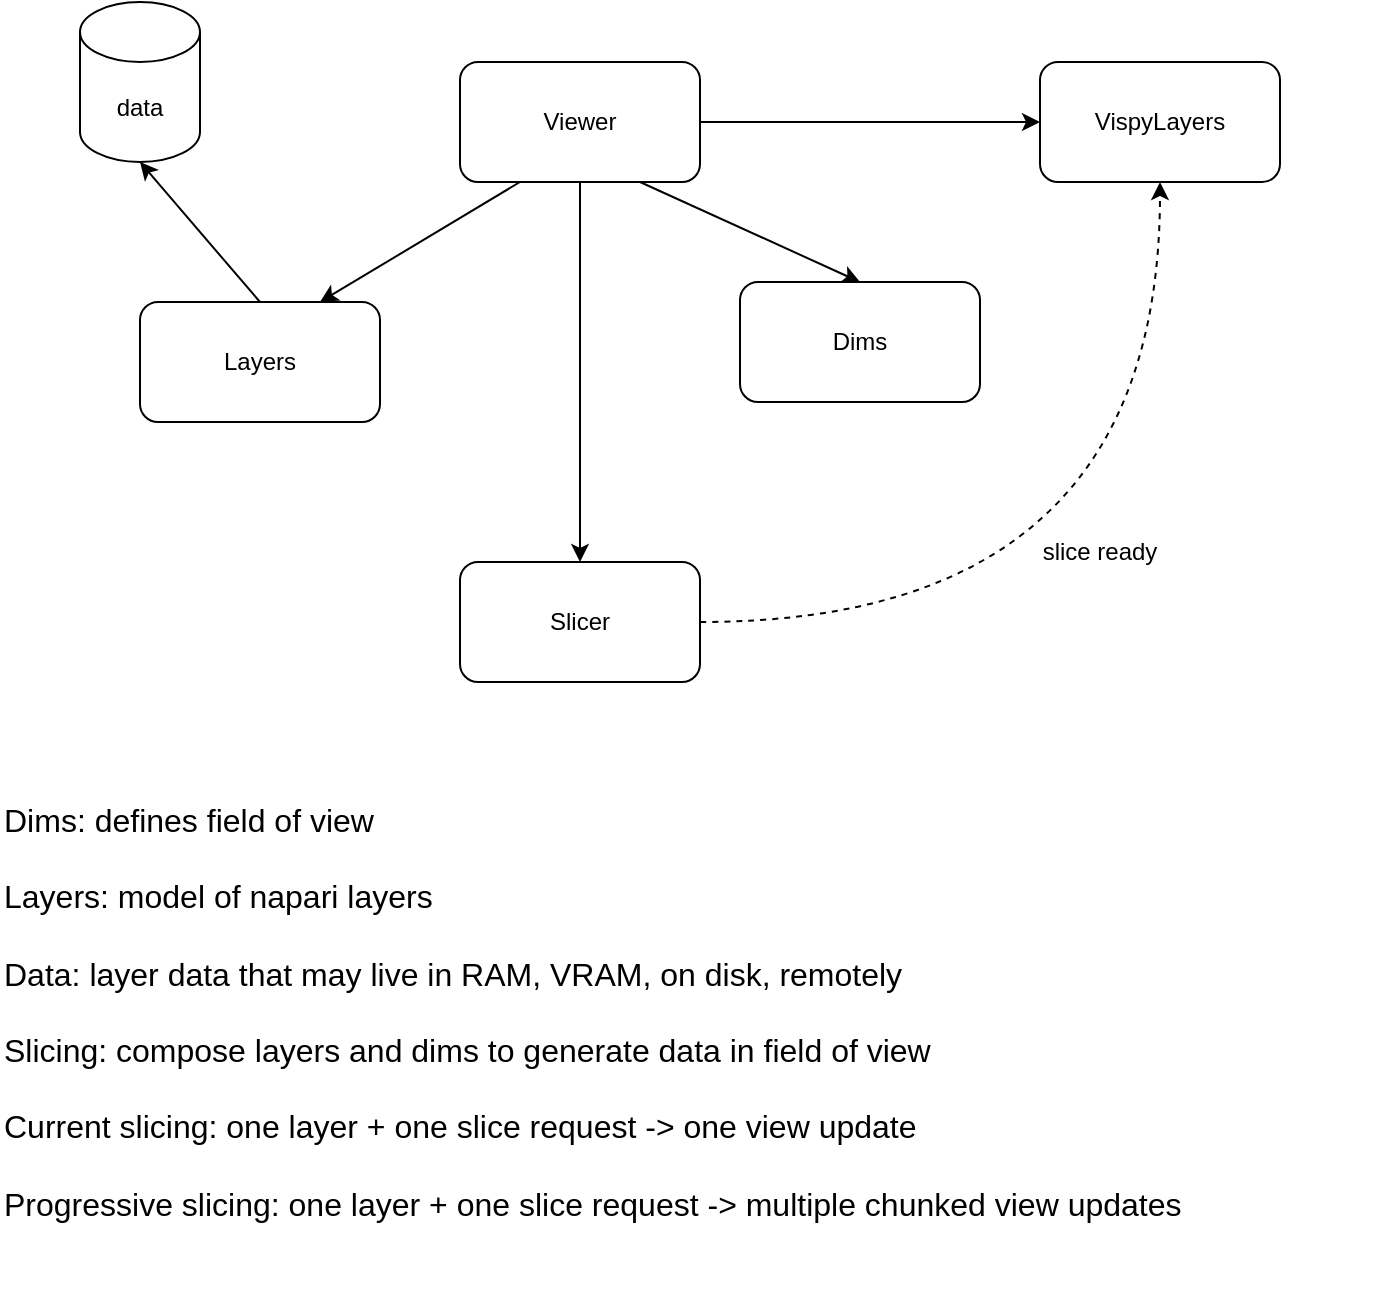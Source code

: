<mxfile version="20.4.1" type="github">
  <diagram id="kK1oMe2VlQHmSl8PGtNt" name="Page-1">
    <mxGraphModel dx="2066" dy="801" grid="1" gridSize="10" guides="1" tooltips="1" connect="1" arrows="1" fold="1" page="1" pageScale="1" pageWidth="850" pageHeight="1100" math="0" shadow="0">
      <root>
        <mxCell id="0" />
        <mxCell id="1" parent="0" />
        <mxCell id="s75YucnyRazSuOkLJm7u-1" value="data" style="shape=cylinder3;whiteSpace=wrap;html=1;boundedLbl=1;backgroundOutline=1;size=15;" parent="1" vertex="1">
          <mxGeometry x="120" y="40" width="60" height="80" as="geometry" />
        </mxCell>
        <mxCell id="s75YucnyRazSuOkLJm7u-8" style="rounded=0;orthogonalLoop=1;jettySize=auto;html=1;exitX=0.25;exitY=1;exitDx=0;exitDy=0;entryX=0.75;entryY=0;entryDx=0;entryDy=0;" parent="1" source="s75YucnyRazSuOkLJm7u-2" target="s75YucnyRazSuOkLJm7u-3" edge="1">
          <mxGeometry relative="1" as="geometry">
            <mxPoint x="240" y="180" as="targetPoint" />
          </mxGeometry>
        </mxCell>
        <mxCell id="s75YucnyRazSuOkLJm7u-9" style="edgeStyle=none;rounded=0;orthogonalLoop=1;jettySize=auto;html=1;exitX=0.75;exitY=1;exitDx=0;exitDy=0;entryX=0.5;entryY=0;entryDx=0;entryDy=0;" parent="1" source="s75YucnyRazSuOkLJm7u-2" target="s75YucnyRazSuOkLJm7u-4" edge="1">
          <mxGeometry relative="1" as="geometry" />
        </mxCell>
        <mxCell id="s75YucnyRazSuOkLJm7u-10" style="edgeStyle=none;rounded=0;orthogonalLoop=1;jettySize=auto;html=1;exitX=0.5;exitY=1;exitDx=0;exitDy=0;entryX=0.5;entryY=0;entryDx=0;entryDy=0;" parent="1" source="s75YucnyRazSuOkLJm7u-2" target="s75YucnyRazSuOkLJm7u-5" edge="1">
          <mxGeometry relative="1" as="geometry" />
        </mxCell>
        <mxCell id="s75YucnyRazSuOkLJm7u-11" style="edgeStyle=none;rounded=0;orthogonalLoop=1;jettySize=auto;html=1;exitX=1;exitY=0.5;exitDx=0;exitDy=0;entryX=0;entryY=0.5;entryDx=0;entryDy=0;" parent="1" source="s75YucnyRazSuOkLJm7u-2" target="s75YucnyRazSuOkLJm7u-6" edge="1">
          <mxGeometry relative="1" as="geometry" />
        </mxCell>
        <mxCell id="s75YucnyRazSuOkLJm7u-2" value="Viewer" style="rounded=1;whiteSpace=wrap;html=1;" parent="1" vertex="1">
          <mxGeometry x="310" y="70" width="120" height="60" as="geometry" />
        </mxCell>
        <mxCell id="s75YucnyRazSuOkLJm7u-7" style="edgeStyle=none;rounded=0;orthogonalLoop=1;jettySize=auto;html=1;exitX=0.5;exitY=0;exitDx=0;exitDy=0;entryX=0.5;entryY=1;entryDx=0;entryDy=0;entryPerimeter=0;" parent="1" source="s75YucnyRazSuOkLJm7u-3" target="s75YucnyRazSuOkLJm7u-1" edge="1">
          <mxGeometry relative="1" as="geometry" />
        </mxCell>
        <mxCell id="s75YucnyRazSuOkLJm7u-3" value="Layers" style="rounded=1;whiteSpace=wrap;html=1;" parent="1" vertex="1">
          <mxGeometry x="150" y="190" width="120" height="60" as="geometry" />
        </mxCell>
        <mxCell id="s75YucnyRazSuOkLJm7u-4" value="Dims" style="rounded=1;whiteSpace=wrap;html=1;" parent="1" vertex="1">
          <mxGeometry x="450" y="180" width="120" height="60" as="geometry" />
        </mxCell>
        <mxCell id="hcDduwp4VHnjIowvwHhj-1" style="edgeStyle=orthogonalEdgeStyle;curved=1;rounded=0;orthogonalLoop=1;jettySize=auto;html=1;exitX=1;exitY=0.5;exitDx=0;exitDy=0;entryX=0.5;entryY=1;entryDx=0;entryDy=0;dashed=1;" edge="1" parent="1" source="s75YucnyRazSuOkLJm7u-5" target="s75YucnyRazSuOkLJm7u-6">
          <mxGeometry relative="1" as="geometry" />
        </mxCell>
        <mxCell id="s75YucnyRazSuOkLJm7u-5" value="Slicer" style="rounded=1;whiteSpace=wrap;html=1;" parent="1" vertex="1">
          <mxGeometry x="310" y="320" width="120" height="60" as="geometry" />
        </mxCell>
        <mxCell id="s75YucnyRazSuOkLJm7u-6" value="VispyLayers" style="rounded=1;whiteSpace=wrap;html=1;" parent="1" vertex="1">
          <mxGeometry x="600" y="70" width="120" height="60" as="geometry" />
        </mxCell>
        <mxCell id="hcDduwp4VHnjIowvwHhj-2" value="slice ready" style="text;html=1;strokeColor=none;fillColor=none;align=center;verticalAlign=middle;whiteSpace=wrap;rounded=0;" vertex="1" parent="1">
          <mxGeometry x="600" y="300" width="60" height="30" as="geometry" />
        </mxCell>
        <mxCell id="hcDduwp4VHnjIowvwHhj-4" value="&lt;font style=&quot;font-size: 16px;&quot;&gt;Dims: defines field of view&lt;br&gt;&lt;br&gt;Layers: model of napari layers&lt;br&gt;&lt;br&gt;Data: layer data that may live in RAM, VRAM, on disk, remotely&lt;br&gt;&lt;br&gt;Slicing: compose layers and dims to generate data in field of view&lt;br&gt;&lt;br&gt;Current slicing: one layer + one slice request -&amp;gt; one view update&lt;br&gt;&lt;br&gt;Progressive slicing: one layer + one slice request -&amp;gt; multiple chunked view updates&lt;br&gt;&lt;/font&gt;" style="text;html=1;strokeColor=none;fillColor=none;align=left;verticalAlign=middle;whiteSpace=wrap;rounded=0;" vertex="1" parent="1">
          <mxGeometry x="80" y="400" width="690" height="290" as="geometry" />
        </mxCell>
      </root>
    </mxGraphModel>
  </diagram>
</mxfile>
